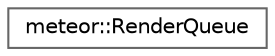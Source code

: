 digraph "Graphical Class Hierarchy"
{
 // LATEX_PDF_SIZE
  bgcolor="transparent";
  edge [fontname=Helvetica,fontsize=10,labelfontname=Helvetica,labelfontsize=10];
  node [fontname=Helvetica,fontsize=10,shape=box,height=0.2,width=0.4];
  rankdir="LR";
  Node0 [id="Node000000",label="meteor::RenderQueue",height=0.2,width=0.4,color="grey40", fillcolor="white", style="filled",URL="$classmeteor_1_1_render_queue.html",tooltip="Maintains a sorted queue of all render commands submitted for rendering."];
}
